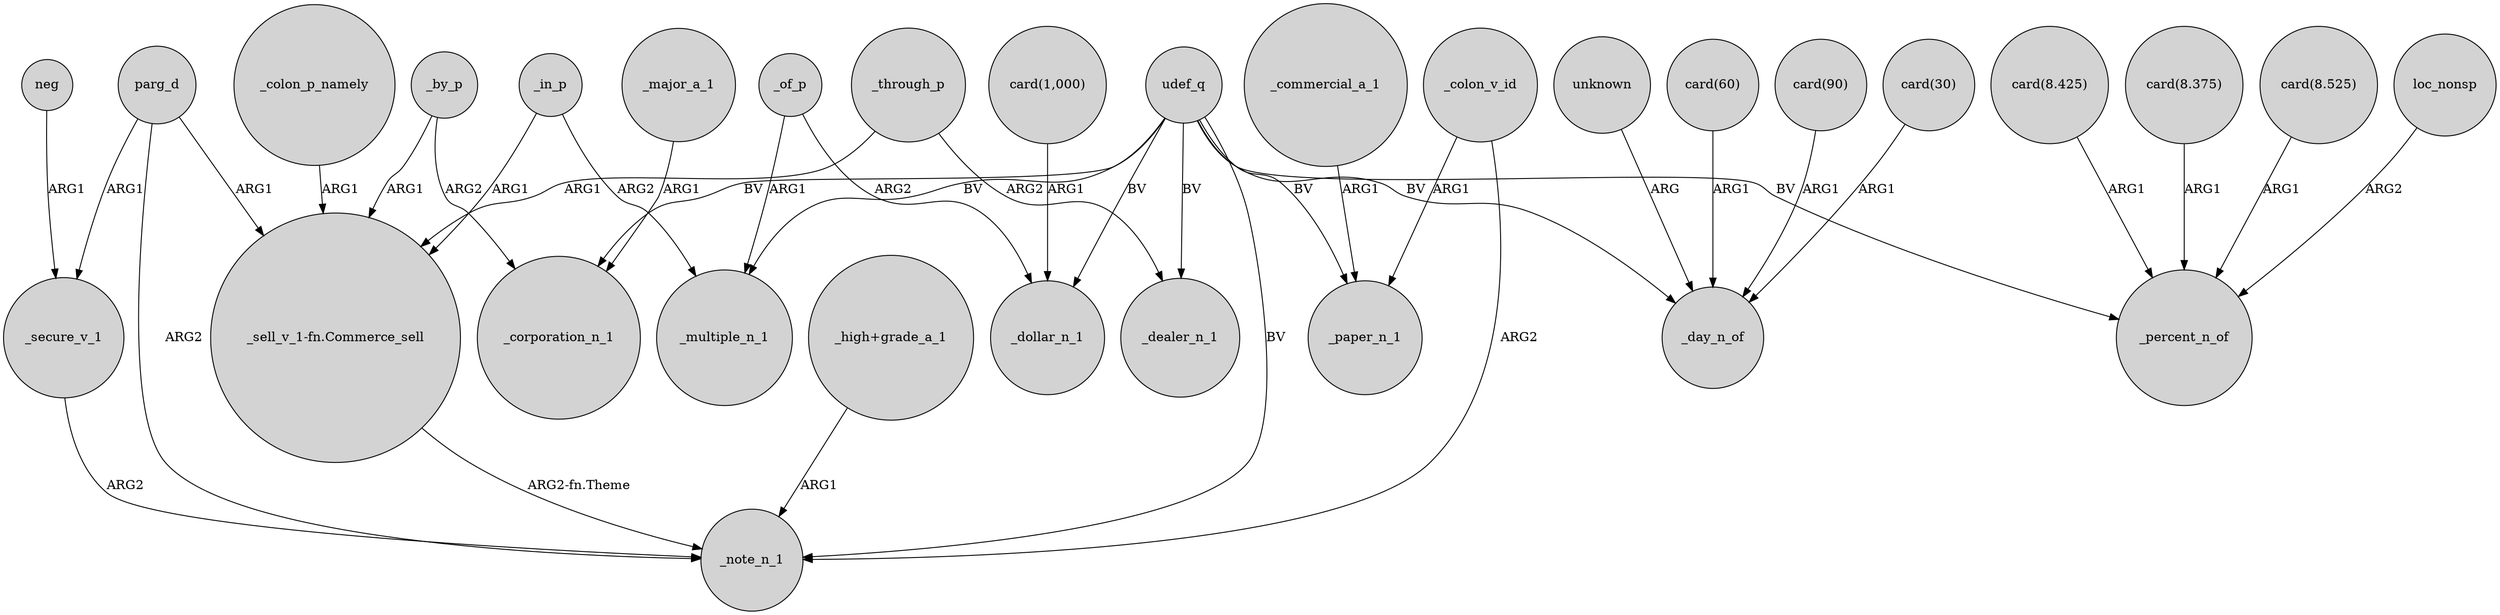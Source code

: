 digraph {
	node [shape=circle style=filled]
	_colon_v_id -> _note_n_1 [label=ARG2]
	udef_q -> _multiple_n_1 [label=BV]
	unknown -> _day_n_of [label=ARG]
	_by_p -> _corporation_n_1 [label=ARG2]
	"card(8.525)" -> _percent_n_of [label=ARG1]
	_in_p -> _multiple_n_1 [label=ARG2]
	parg_d -> "_sell_v_1-fn.Commerce_sell" [label=ARG1]
	"card(60)" -> _day_n_of [label=ARG1]
	udef_q -> _day_n_of [label=BV]
	"card(1,000)" -> _dollar_n_1 [label=ARG1]
	parg_d -> _secure_v_1 [label=ARG1]
	udef_q -> _corporation_n_1 [label=BV]
	_by_p -> "_sell_v_1-fn.Commerce_sell" [label=ARG1]
	_through_p -> "_sell_v_1-fn.Commerce_sell" [label=ARG1]
	"_sell_v_1-fn.Commerce_sell" -> _note_n_1 [label="ARG2-fn.Theme"]
	_in_p -> "_sell_v_1-fn.Commerce_sell" [label=ARG1]
	_of_p -> _multiple_n_1 [label=ARG1]
	loc_nonsp -> _percent_n_of [label=ARG2]
	"card(90)" -> _day_n_of [label=ARG1]
	neg -> _secure_v_1 [label=ARG1]
	"card(8.425)" -> _percent_n_of [label=ARG1]
	_commercial_a_1 -> _paper_n_1 [label=ARG1]
	_major_a_1 -> _corporation_n_1 [label=ARG1]
	udef_q -> _paper_n_1 [label=BV]
	"card(8.375)" -> _percent_n_of [label=ARG1]
	"_high+grade_a_1" -> _note_n_1 [label=ARG1]
	_through_p -> _dealer_n_1 [label=ARG2]
	udef_q -> _dealer_n_1 [label=BV]
	parg_d -> _note_n_1 [label=ARG2]
	_of_p -> _dollar_n_1 [label=ARG2]
	_secure_v_1 -> _note_n_1 [label=ARG2]
	_colon_p_namely -> "_sell_v_1-fn.Commerce_sell" [label=ARG1]
	udef_q -> _percent_n_of [label=BV]
	"card(30)" -> _day_n_of [label=ARG1]
	udef_q -> _note_n_1 [label=BV]
	_colon_v_id -> _paper_n_1 [label=ARG1]
	udef_q -> _dollar_n_1 [label=BV]
}
